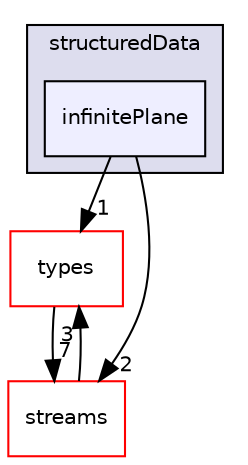digraph "src/phasicFlow/structuredData/infinitePlane" {
  compound=true
  node [ fontsize="10", fontname="Helvetica"];
  edge [ labelfontsize="10", labelfontname="Helvetica"];
  subgraph clusterdir_0b265ec0eb5bc5fbad75b6fd7b5b024b {
    graph [ bgcolor="#ddddee", pencolor="black", label="structuredData" fontname="Helvetica", fontsize="10", URL="dir_0b265ec0eb5bc5fbad75b6fd7b5b024b.html"]
  dir_e796812049a8f9433e00151b51d32f94 [shape=box, label="infinitePlane", style="filled", fillcolor="#eeeeff", pencolor="black", URL="dir_e796812049a8f9433e00151b51d32f94.html"];
  }
  dir_e8baec020e471dff3bc06b812491e6c5 [shape=box label="types" fillcolor="white" style="filled" color="red" URL="dir_e8baec020e471dff3bc06b812491e6c5.html"];
  dir_b13948a90891cb8a59f39ab8c50a8102 [shape=box label="streams" fillcolor="white" style="filled" color="red" URL="dir_b13948a90891cb8a59f39ab8c50a8102.html"];
  dir_e8baec020e471dff3bc06b812491e6c5->dir_b13948a90891cb8a59f39ab8c50a8102 [headlabel="7", labeldistance=1.5 headhref="dir_000175_000131.html"];
  dir_e796812049a8f9433e00151b51d32f94->dir_e8baec020e471dff3bc06b812491e6c5 [headlabel="1", labeldistance=1.5 headhref="dir_000150_000175.html"];
  dir_e796812049a8f9433e00151b51d32f94->dir_b13948a90891cb8a59f39ab8c50a8102 [headlabel="2", labeldistance=1.5 headhref="dir_000150_000131.html"];
  dir_b13948a90891cb8a59f39ab8c50a8102->dir_e8baec020e471dff3bc06b812491e6c5 [headlabel="3", labeldistance=1.5 headhref="dir_000131_000175.html"];
}
